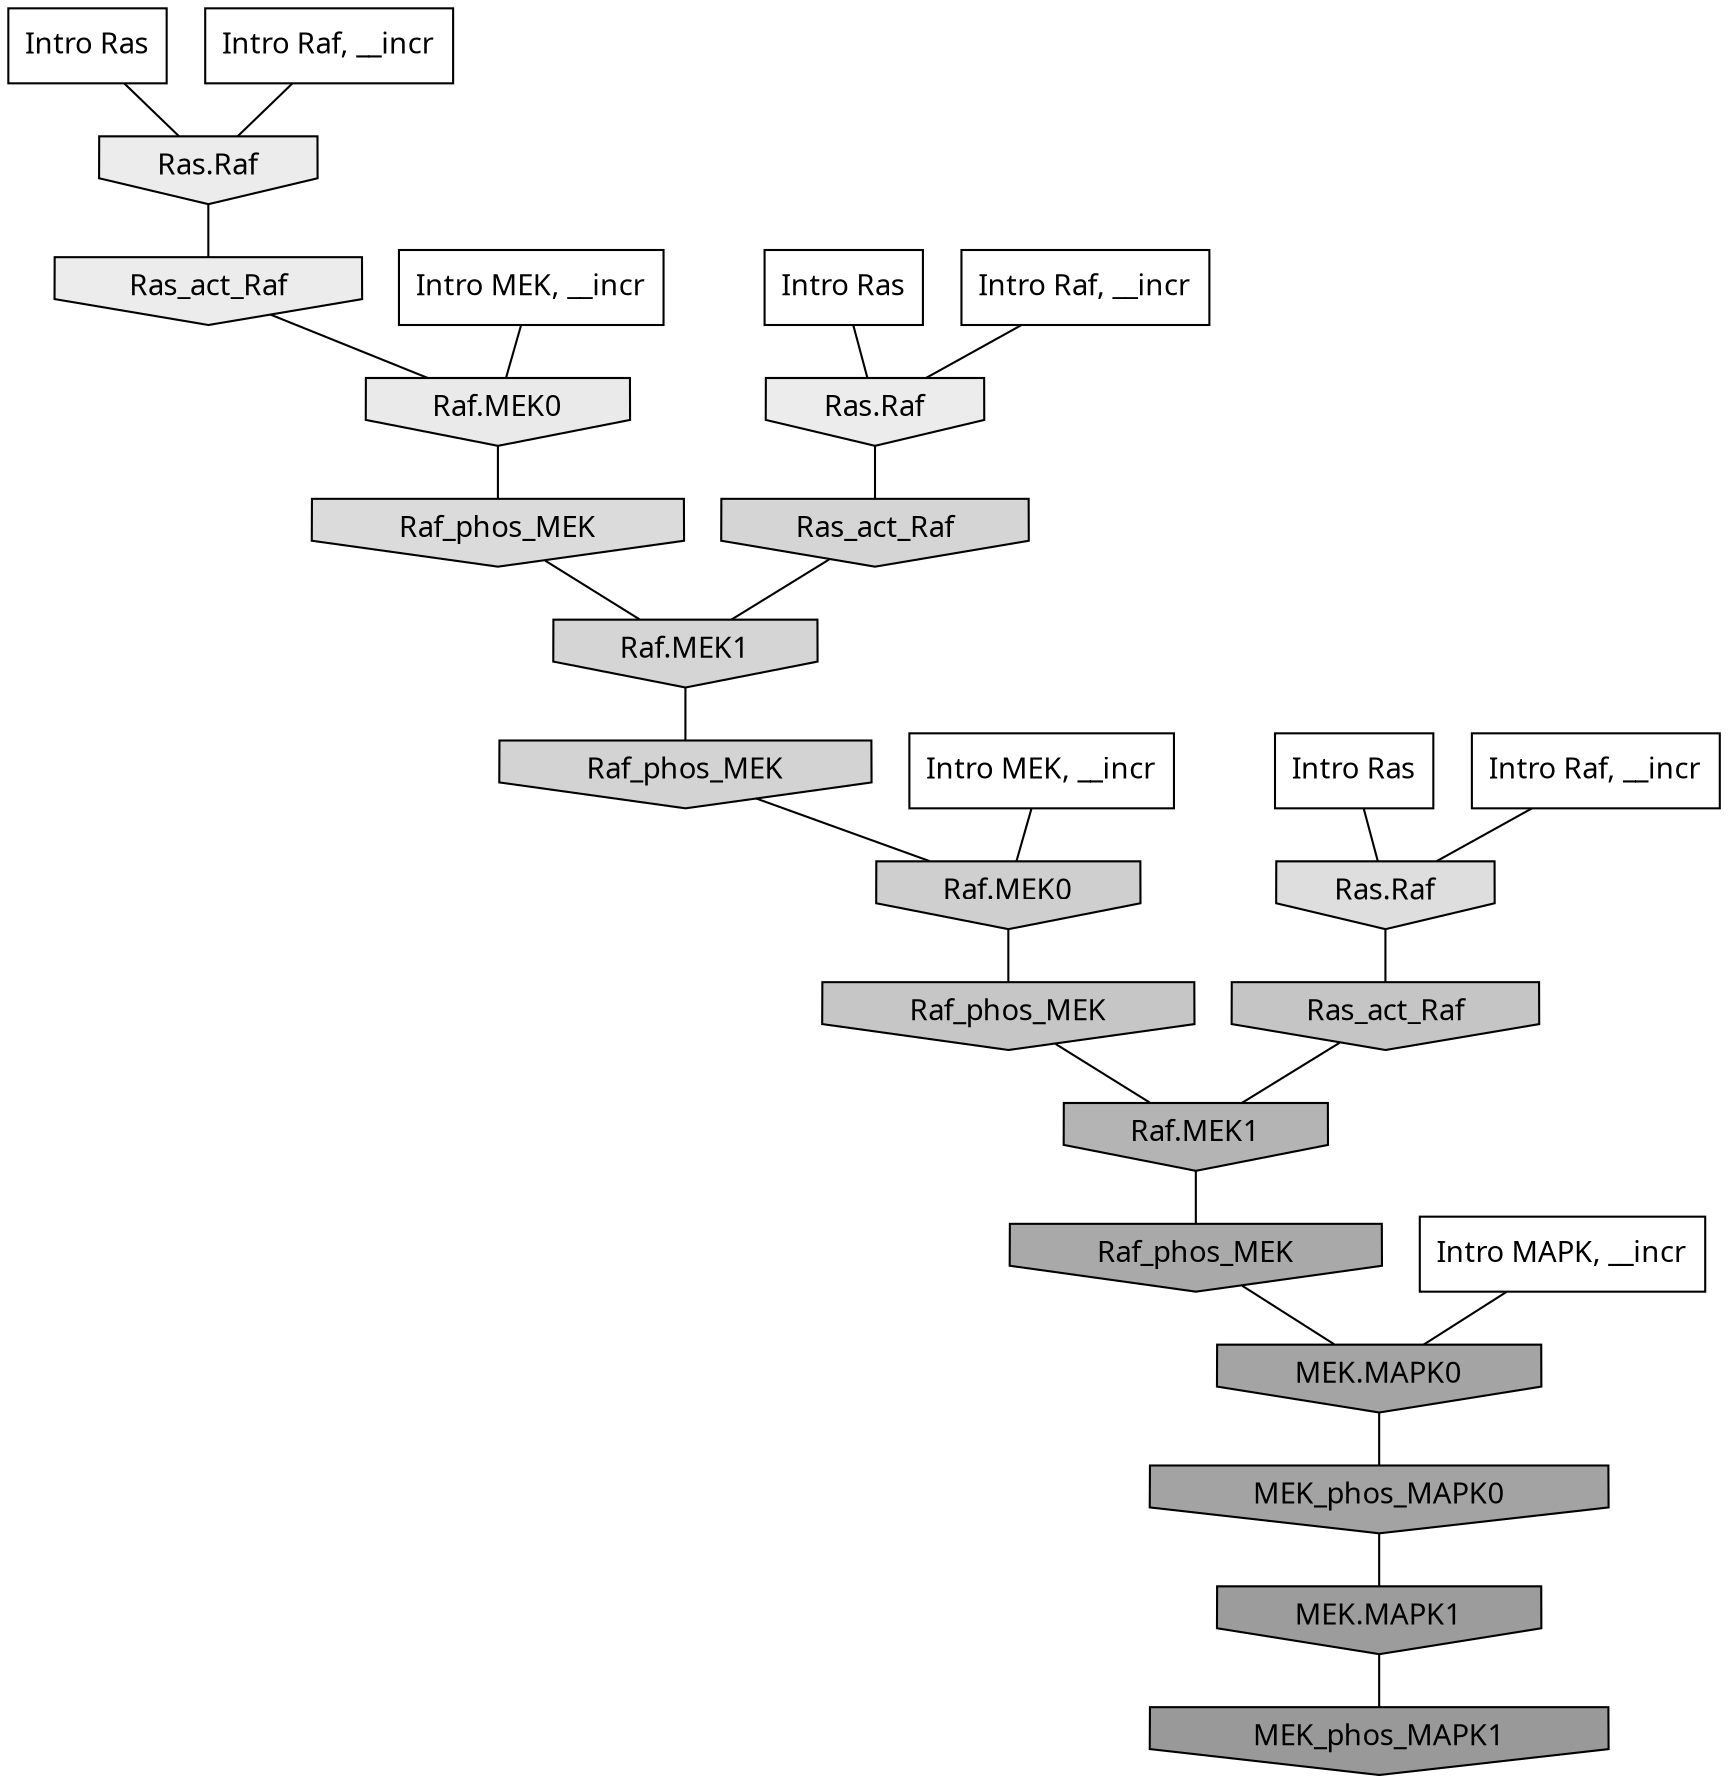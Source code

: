 digraph G{
  rankdir="TB";
  ranksep=0.30;
  node [fontname="CMU Serif"];
  edge [fontname="CMU Serif"];
  
  3 [label="Intro Ras", shape=rectangle, style=filled, fillcolor="0.000 0.000 1.000"]
  
  9 [label="Intro Ras", shape=rectangle, style=filled, fillcolor="0.000 0.000 1.000"]
  
  68 [label="Intro Ras", shape=rectangle, style=filled, fillcolor="0.000 0.000 1.000"]
  
  322 [label="Intro Raf, __incr", shape=rectangle, style=filled, fillcolor="0.000 0.000 1.000"]
  
  606 [label="Intro Raf, __incr", shape=rectangle, style=filled, fillcolor="0.000 0.000 1.000"]
  
  722 [label="Intro Raf, __incr", shape=rectangle, style=filled, fillcolor="0.000 0.000 1.000"]
  
  1331 [label="Intro MEK, __incr", shape=rectangle, style=filled, fillcolor="0.000 0.000 1.000"]
  
  1689 [label="Intro MEK, __incr", shape=rectangle, style=filled, fillcolor="0.000 0.000 1.000"]
  
  2195 [label="Intro MAPK, __incr", shape=rectangle, style=filled, fillcolor="0.000 0.000 1.000"]
  
  3946 [label="Ras.Raf", shape=invhouse, style=filled, fillcolor="0.000 0.000 0.925"]
  
  3976 [label="Ras_act_Raf", shape=invhouse, style=filled, fillcolor="0.000 0.000 0.924"]
  
  4002 [label="Ras.Raf", shape=invhouse, style=filled, fillcolor="0.000 0.000 0.923"]
  
  4091 [label="Raf.MEK0", shape=invhouse, style=filled, fillcolor="0.000 0.000 0.916"]
  
  4790 [label="Ras.Raf", shape=invhouse, style=filled, fillcolor="0.000 0.000 0.868"]
  
  4956 [label="Raf_phos_MEK", shape=invhouse, style=filled, fillcolor="0.000 0.000 0.858"]
  
  5331 [label="Ras_act_Raf", shape=invhouse, style=filled, fillcolor="0.000 0.000 0.835"]
  
  5337 [label="Raf.MEK1", shape=invhouse, style=filled, fillcolor="0.000 0.000 0.835"]
  
  5464 [label="Raf_phos_MEK", shape=invhouse, style=filled, fillcolor="0.000 0.000 0.827"]
  
  5719 [label="Raf.MEK0", shape=invhouse, style=filled, fillcolor="0.000 0.000 0.810"]
  
  6382 [label="Raf_phos_MEK", shape=invhouse, style=filled, fillcolor="0.000 0.000 0.777"]
  
  6547 [label="Ras_act_Raf", shape=invhouse, style=filled, fillcolor="0.000 0.000 0.770"]
  
  8429 [label="Raf.MEK1", shape=invhouse, style=filled, fillcolor="0.000 0.000 0.707"]
  
  10138 [label="Raf_phos_MEK", shape=invhouse, style=filled, fillcolor="0.000 0.000 0.661"]
  
  11118 [label="MEK.MAPK0", shape=invhouse, style=filled, fillcolor="0.000 0.000 0.641"]
  
  11267 [label="MEK_phos_MAPK0", shape=invhouse, style=filled, fillcolor="0.000 0.000 0.638"]
  
  12658 [label="MEK.MAPK1", shape=invhouse, style=filled, fillcolor="0.000 0.000 0.613"]
  
  13418 [label="MEK_phos_MAPK1", shape=invhouse, style=filled, fillcolor="0.000 0.000 0.600"]
  
  
  12658 -> 13418 [dir=none, color="0.000 0.000 0.000"] 
  11267 -> 12658 [dir=none, color="0.000 0.000 0.000"] 
  11118 -> 11267 [dir=none, color="0.000 0.000 0.000"] 
  10138 -> 11118 [dir=none, color="0.000 0.000 0.000"] 
  8429 -> 10138 [dir=none, color="0.000 0.000 0.000"] 
  6547 -> 8429 [dir=none, color="0.000 0.000 0.000"] 
  6382 -> 8429 [dir=none, color="0.000 0.000 0.000"] 
  5719 -> 6382 [dir=none, color="0.000 0.000 0.000"] 
  5464 -> 5719 [dir=none, color="0.000 0.000 0.000"] 
  5337 -> 5464 [dir=none, color="0.000 0.000 0.000"] 
  5331 -> 5337 [dir=none, color="0.000 0.000 0.000"] 
  4956 -> 5337 [dir=none, color="0.000 0.000 0.000"] 
  4790 -> 6547 [dir=none, color="0.000 0.000 0.000"] 
  4091 -> 4956 [dir=none, color="0.000 0.000 0.000"] 
  4002 -> 5331 [dir=none, color="0.000 0.000 0.000"] 
  3976 -> 4091 [dir=none, color="0.000 0.000 0.000"] 
  3946 -> 3976 [dir=none, color="0.000 0.000 0.000"] 
  2195 -> 11118 [dir=none, color="0.000 0.000 0.000"] 
  1689 -> 4091 [dir=none, color="0.000 0.000 0.000"] 
  1331 -> 5719 [dir=none, color="0.000 0.000 0.000"] 
  722 -> 3946 [dir=none, color="0.000 0.000 0.000"] 
  606 -> 4790 [dir=none, color="0.000 0.000 0.000"] 
  322 -> 4002 [dir=none, color="0.000 0.000 0.000"] 
  68 -> 4002 [dir=none, color="0.000 0.000 0.000"] 
  9 -> 4790 [dir=none, color="0.000 0.000 0.000"] 
  3 -> 3946 [dir=none, color="0.000 0.000 0.000"] 
  
  }
